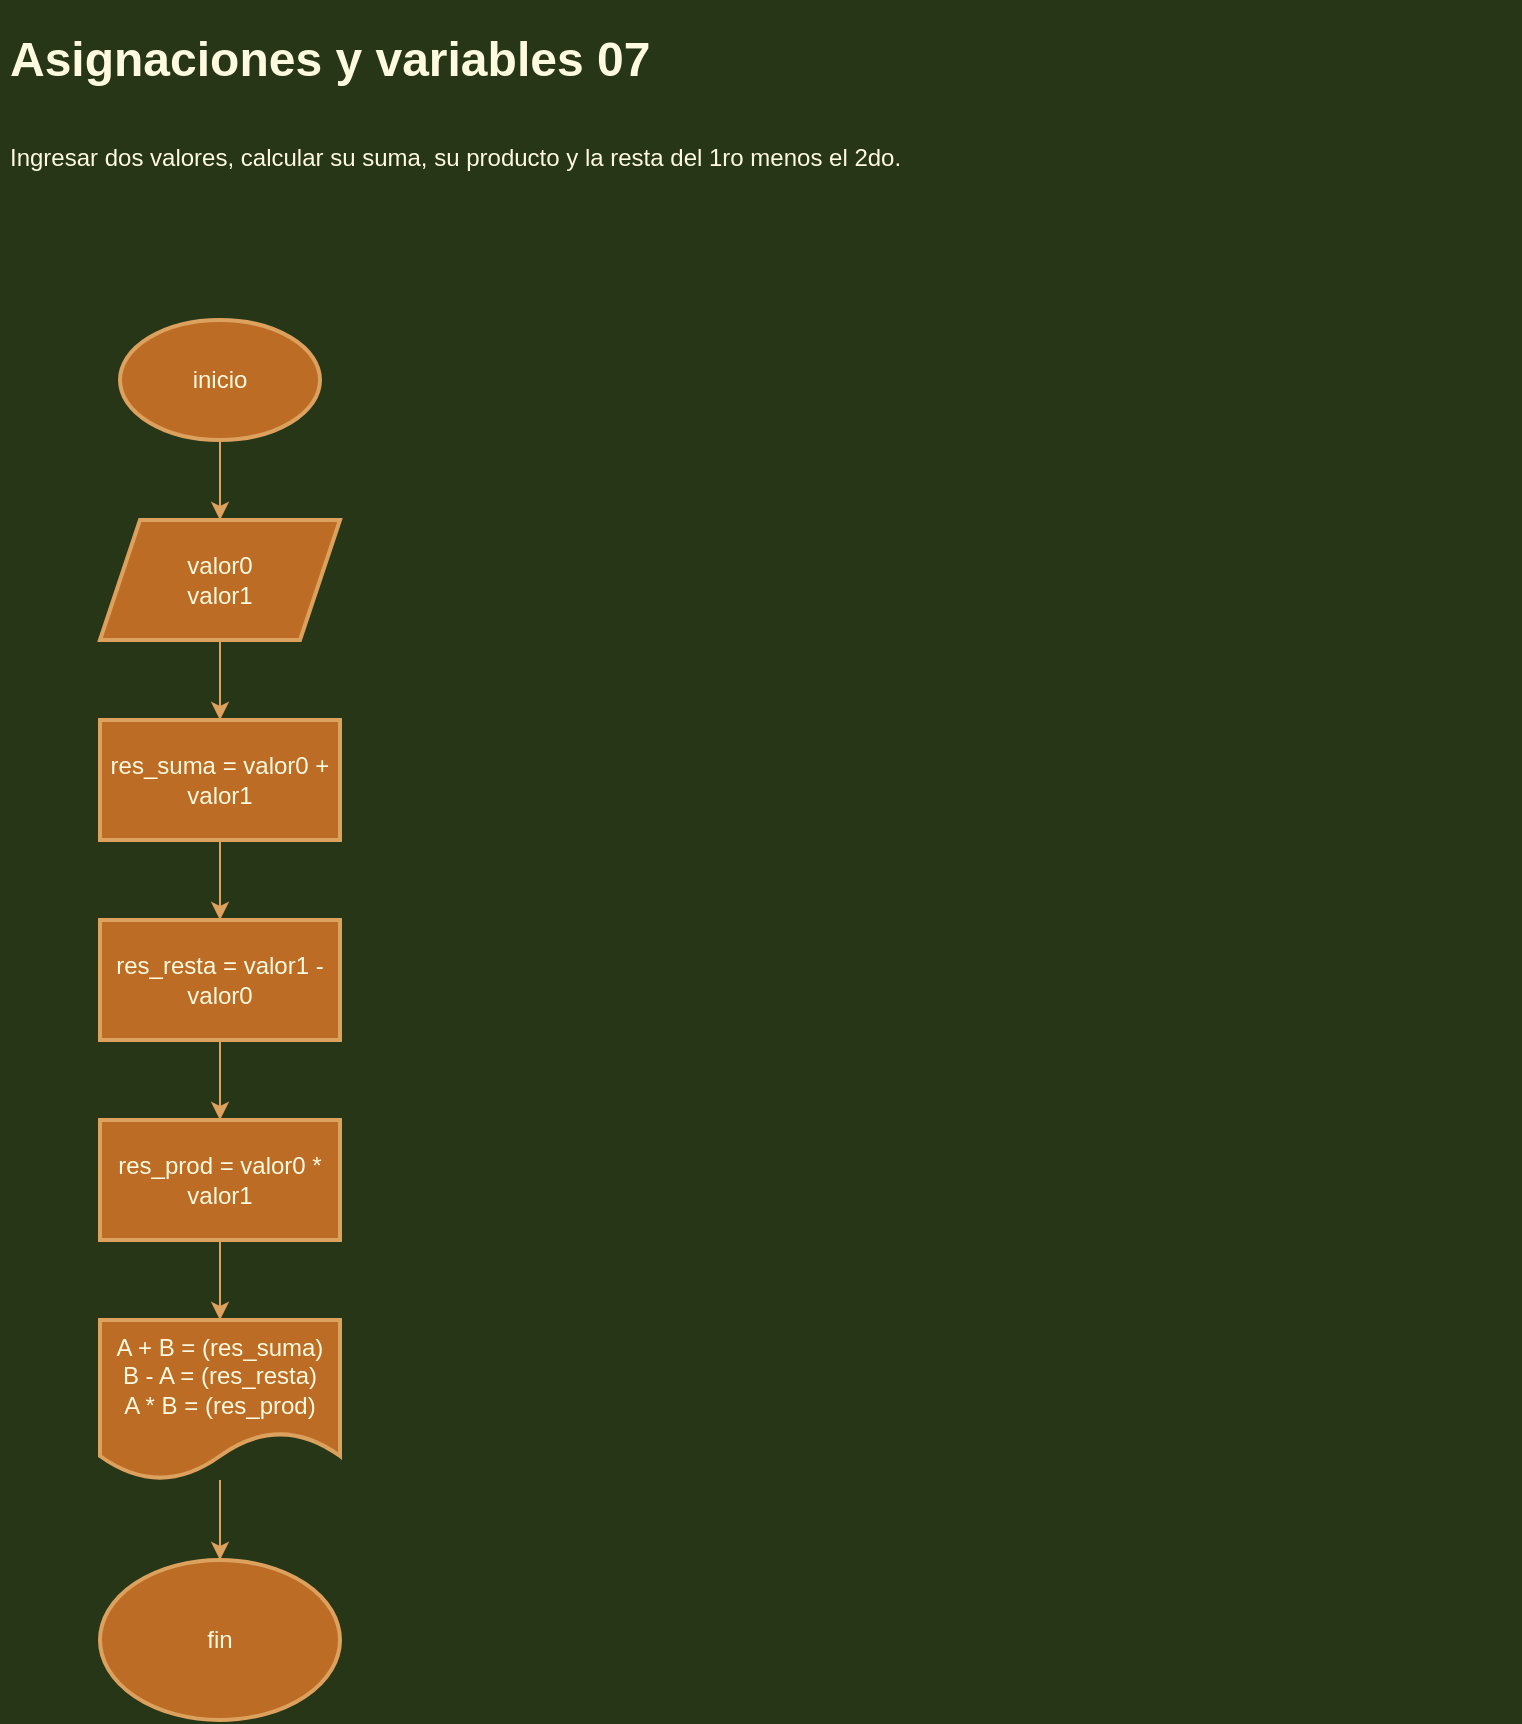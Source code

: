 <mxfile version="13.6.4" type="device"><diagram id="C5RBs43oDa-KdzZeNtuy" name="Page-1"><mxGraphModel dx="1662" dy="736" grid="1" gridSize="10" guides="1" tooltips="1" connect="1" arrows="1" fold="1" page="1" pageScale="1" pageWidth="827" pageHeight="1169" background="#283618" math="0" shadow="0"><root><mxCell id="WIyWlLk6GJQsqaUBKTNV-0"/><mxCell id="WIyWlLk6GJQsqaUBKTNV-1" parent="WIyWlLk6GJQsqaUBKTNV-0"/><mxCell id="4hv165F6488L52OjLHBq-3" value="" style="edgeStyle=orthogonalEdgeStyle;rounded=0;orthogonalLoop=1;jettySize=auto;html=1;labelBackgroundColor=#283618;strokeColor=#DDA15E;fontColor=#FEFAE0;" edge="1" parent="WIyWlLk6GJQsqaUBKTNV-1" source="4hv165F6488L52OjLHBq-0" target="4hv165F6488L52OjLHBq-2"><mxGeometry relative="1" as="geometry"/></mxCell><mxCell id="4hv165F6488L52OjLHBq-0" value="inicio" style="strokeWidth=2;html=1;shape=mxgraph.flowchart.start_1;whiteSpace=wrap;fillColor=#BC6C25;strokeColor=#DDA15E;fontColor=#FEFAE0;" vertex="1" parent="WIyWlLk6GJQsqaUBKTNV-1"><mxGeometry x="100" y="190" width="100" height="60" as="geometry"/></mxCell><mxCell id="4hv165F6488L52OjLHBq-1" value="&lt;h1&gt;&lt;span&gt;Asignaciones y variables 07&lt;/span&gt;&lt;/h1&gt;&lt;h1&gt;&lt;span style=&quot;font-size: 12px ; font-weight: 400&quot;&gt;Ingresar dos valores, calcular su suma, su producto y la resta del 1ro menos el 2do.&lt;/span&gt;&lt;br&gt;&lt;/h1&gt;" style="text;html=1;strokeColor=none;fillColor=none;spacing=5;spacingTop=-20;whiteSpace=wrap;overflow=hidden;rounded=0;fontColor=#FEFAE0;" vertex="1" parent="WIyWlLk6GJQsqaUBKTNV-1"><mxGeometry x="40" y="40" width="760" height="120" as="geometry"/></mxCell><mxCell id="4hv165F6488L52OjLHBq-7" value="" style="edgeStyle=orthogonalEdgeStyle;rounded=0;orthogonalLoop=1;jettySize=auto;html=1;labelBackgroundColor=#283618;strokeColor=#DDA15E;fontColor=#FEFAE0;" edge="1" parent="WIyWlLk6GJQsqaUBKTNV-1" source="4hv165F6488L52OjLHBq-2" target="4hv165F6488L52OjLHBq-6"><mxGeometry relative="1" as="geometry"/></mxCell><mxCell id="4hv165F6488L52OjLHBq-2" value="valor0&lt;br&gt;valor1" style="shape=parallelogram;perimeter=parallelogramPerimeter;whiteSpace=wrap;html=1;fixedSize=1;strokeWidth=2;fillColor=#BC6C25;strokeColor=#DDA15E;fontColor=#FEFAE0;" vertex="1" parent="WIyWlLk6GJQsqaUBKTNV-1"><mxGeometry x="90" y="290" width="120" height="60" as="geometry"/></mxCell><mxCell id="4hv165F6488L52OjLHBq-13" value="" style="edgeStyle=orthogonalEdgeStyle;curved=0;rounded=1;sketch=0;orthogonalLoop=1;jettySize=auto;html=1;strokeColor=#DDA15E;fillColor=#BC6C25;fontColor=#FEFAE0;" edge="1" parent="WIyWlLk6GJQsqaUBKTNV-1" source="4hv165F6488L52OjLHBq-6" target="4hv165F6488L52OjLHBq-12"><mxGeometry relative="1" as="geometry"/></mxCell><mxCell id="4hv165F6488L52OjLHBq-6" value="res_suma = valor0 + valor1" style="whiteSpace=wrap;html=1;strokeWidth=2;fillColor=#BC6C25;strokeColor=#DDA15E;fontColor=#FEFAE0;" vertex="1" parent="WIyWlLk6GJQsqaUBKTNV-1"><mxGeometry x="90" y="390" width="120" height="60" as="geometry"/></mxCell><mxCell id="4hv165F6488L52OjLHBq-17" value="" style="edgeStyle=orthogonalEdgeStyle;curved=0;rounded=1;sketch=0;orthogonalLoop=1;jettySize=auto;html=1;strokeColor=#DDA15E;fillColor=#BC6C25;fontColor=#FEFAE0;" edge="1" parent="WIyWlLk6GJQsqaUBKTNV-1" source="4hv165F6488L52OjLHBq-12" target="4hv165F6488L52OjLHBq-16"><mxGeometry relative="1" as="geometry"/></mxCell><mxCell id="4hv165F6488L52OjLHBq-12" value="res_resta = valor1 - valor0" style="whiteSpace=wrap;html=1;fontColor=#FEFAE0;strokeColor=#DDA15E;strokeWidth=2;fillColor=#BC6C25;" vertex="1" parent="WIyWlLk6GJQsqaUBKTNV-1"><mxGeometry x="90" y="490" width="120" height="60" as="geometry"/></mxCell><mxCell id="4hv165F6488L52OjLHBq-21" value="" style="edgeStyle=orthogonalEdgeStyle;curved=0;rounded=1;sketch=0;orthogonalLoop=1;jettySize=auto;html=1;strokeColor=#DDA15E;fillColor=#BC6C25;fontColor=#FEFAE0;" edge="1" parent="WIyWlLk6GJQsqaUBKTNV-1" source="4hv165F6488L52OjLHBq-16" target="4hv165F6488L52OjLHBq-20"><mxGeometry relative="1" as="geometry"/></mxCell><mxCell id="4hv165F6488L52OjLHBq-16" value="res_prod = valor0 * valor1" style="whiteSpace=wrap;html=1;fontColor=#FEFAE0;strokeColor=#DDA15E;strokeWidth=2;fillColor=#BC6C25;" vertex="1" parent="WIyWlLk6GJQsqaUBKTNV-1"><mxGeometry x="90" y="590" width="120" height="60" as="geometry"/></mxCell><mxCell id="4hv165F6488L52OjLHBq-23" value="" style="edgeStyle=orthogonalEdgeStyle;curved=0;rounded=1;sketch=0;orthogonalLoop=1;jettySize=auto;html=1;strokeColor=#DDA15E;fillColor=#BC6C25;fontColor=#FEFAE0;" edge="1" parent="WIyWlLk6GJQsqaUBKTNV-1" source="4hv165F6488L52OjLHBq-20" target="4hv165F6488L52OjLHBq-22"><mxGeometry relative="1" as="geometry"/></mxCell><mxCell id="4hv165F6488L52OjLHBq-20" value="A + B = (res_suma)&lt;br&gt;B - A = (res_resta)&lt;br&gt;A * B = (res_prod)" style="shape=document;whiteSpace=wrap;html=1;boundedLbl=1;fontColor=#FEFAE0;strokeColor=#DDA15E;strokeWidth=2;fillColor=#BC6C25;" vertex="1" parent="WIyWlLk6GJQsqaUBKTNV-1"><mxGeometry x="90" y="690" width="120" height="80" as="geometry"/></mxCell><mxCell id="4hv165F6488L52OjLHBq-22" value="fin&lt;br&gt;" style="ellipse;whiteSpace=wrap;html=1;fontColor=#FEFAE0;strokeColor=#DDA15E;strokeWidth=2;fillColor=#BC6C25;" vertex="1" parent="WIyWlLk6GJQsqaUBKTNV-1"><mxGeometry x="90" y="810" width="120" height="80" as="geometry"/></mxCell></root></mxGraphModel></diagram></mxfile>